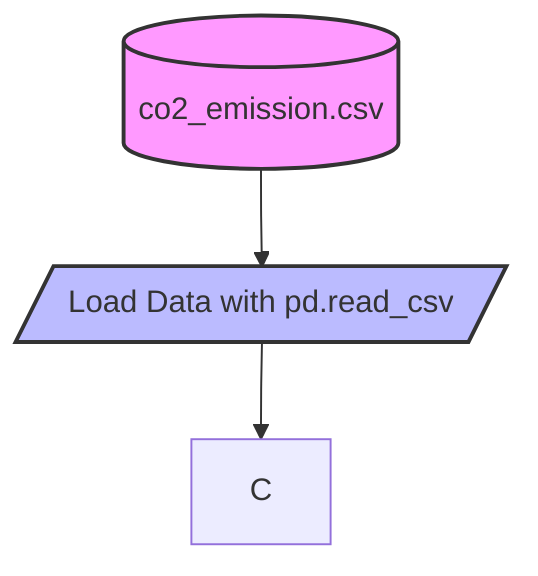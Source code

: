 flowchart TD
    A[("co2_emission.csv")]:::dataSource --> B
    B[/"Load Data with pd.read_csv"/]:::process --> C

classDef dataSource fill:#f9f,stroke:#333,stroke-width:2px;
classDef process fill:#bbf,stroke:#333,stroke-width:2px;